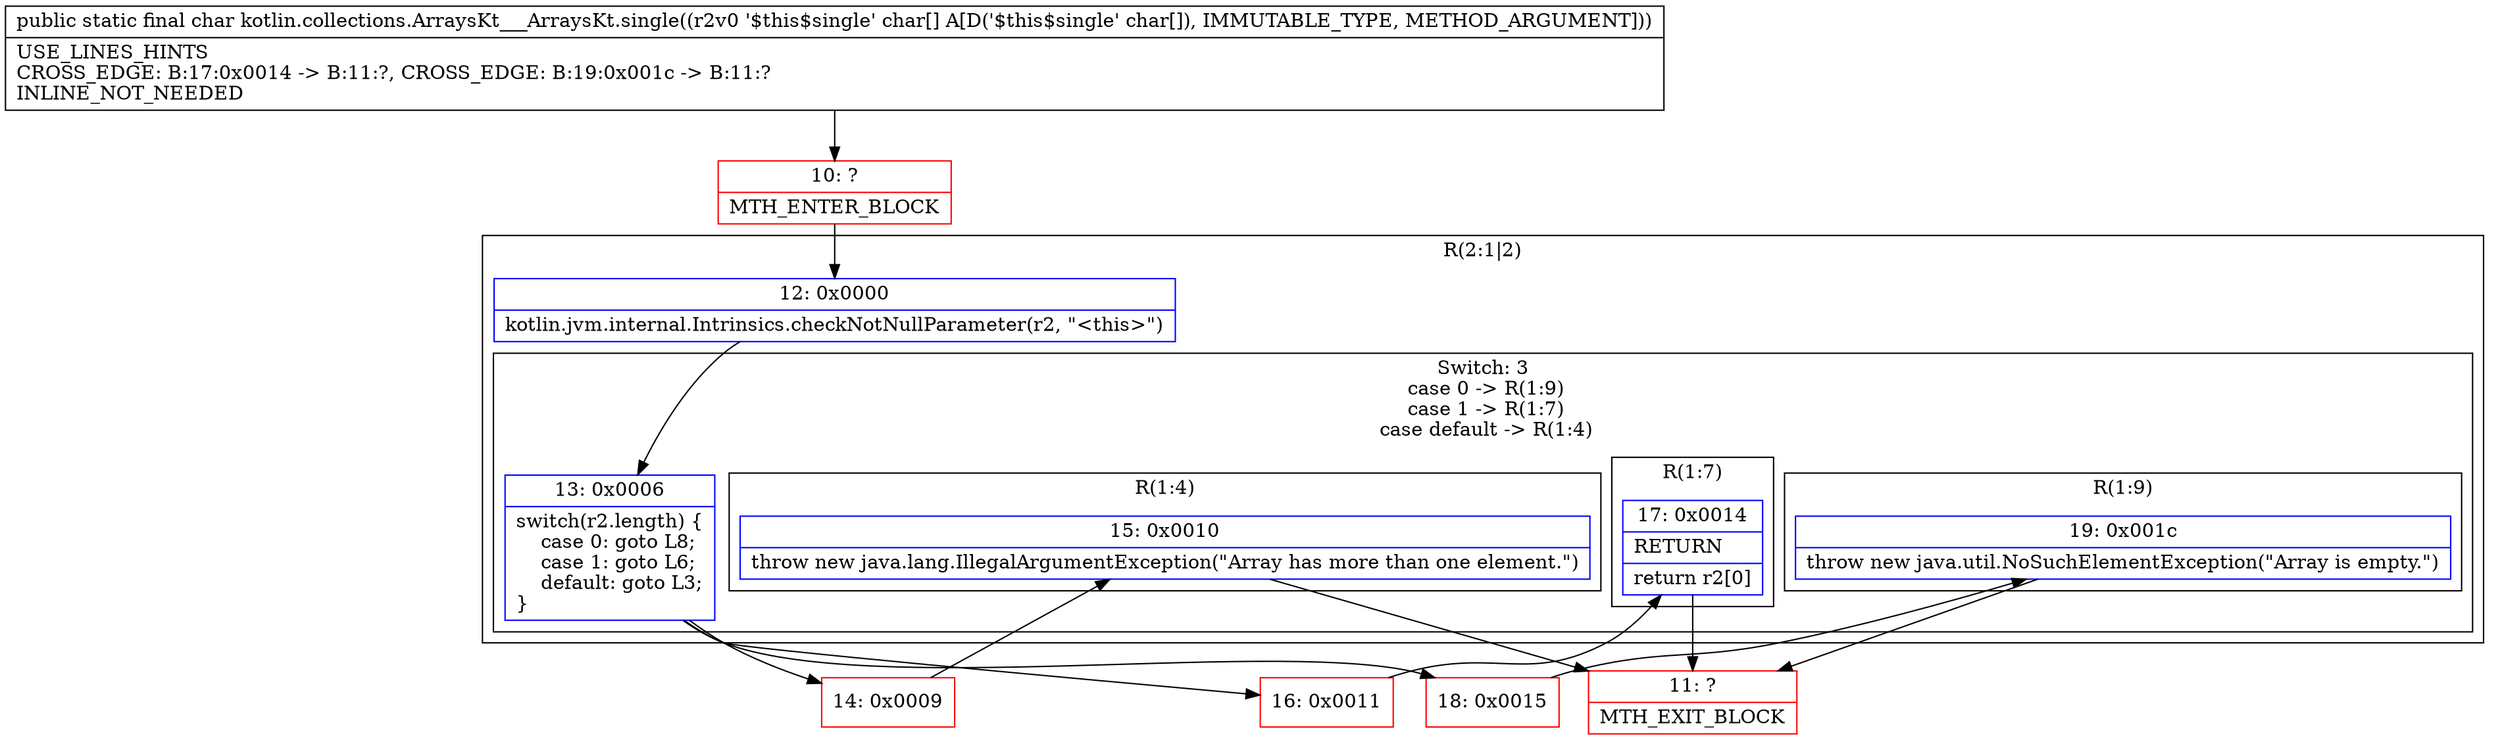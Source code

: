 digraph "CFG forkotlin.collections.ArraysKt___ArraysKt.single([C)C" {
subgraph cluster_Region_264963793 {
label = "R(2:1|2)";
node [shape=record,color=blue];
Node_12 [shape=record,label="{12\:\ 0x0000|kotlin.jvm.internal.Intrinsics.checkNotNullParameter(r2, \"\<this\>\")\l}"];
subgraph cluster_SwitchRegion_810899846 {
label = "Switch: 3
 case 0 -> R(1:9)
 case 1 -> R(1:7)
 case default -> R(1:4)";
node [shape=record,color=blue];
Node_13 [shape=record,label="{13\:\ 0x0006|switch(r2.length) \{\l    case 0: goto L8;\l    case 1: goto L6;\l    default: goto L3;\l\}\l}"];
subgraph cluster_Region_853152984 {
label = "R(1:9)";
node [shape=record,color=blue];
Node_19 [shape=record,label="{19\:\ 0x001c|throw new java.util.NoSuchElementException(\"Array is empty.\")\l}"];
}
subgraph cluster_Region_1321872768 {
label = "R(1:7)";
node [shape=record,color=blue];
Node_17 [shape=record,label="{17\:\ 0x0014|RETURN\l|return r2[0]\l}"];
}
subgraph cluster_Region_434132742 {
label = "R(1:4)";
node [shape=record,color=blue];
Node_15 [shape=record,label="{15\:\ 0x0010|throw new java.lang.IllegalArgumentException(\"Array has more than one element.\")\l}"];
}
}
}
Node_10 [shape=record,color=red,label="{10\:\ ?|MTH_ENTER_BLOCK\l}"];
Node_14 [shape=record,color=red,label="{14\:\ 0x0009}"];
Node_11 [shape=record,color=red,label="{11\:\ ?|MTH_EXIT_BLOCK\l}"];
Node_16 [shape=record,color=red,label="{16\:\ 0x0011}"];
Node_18 [shape=record,color=red,label="{18\:\ 0x0015}"];
MethodNode[shape=record,label="{public static final char kotlin.collections.ArraysKt___ArraysKt.single((r2v0 '$this$single' char[] A[D('$this$single' char[]), IMMUTABLE_TYPE, METHOD_ARGUMENT]))  | USE_LINES_HINTS\lCROSS_EDGE: B:17:0x0014 \-\> B:11:?, CROSS_EDGE: B:19:0x001c \-\> B:11:?\lINLINE_NOT_NEEDED\l}"];
MethodNode -> Node_10;Node_12 -> Node_13;
Node_13 -> Node_14;
Node_13 -> Node_16;
Node_13 -> Node_18;
Node_19 -> Node_11;
Node_17 -> Node_11;
Node_15 -> Node_11;
Node_10 -> Node_12;
Node_14 -> Node_15;
Node_16 -> Node_17;
Node_18 -> Node_19;
}

